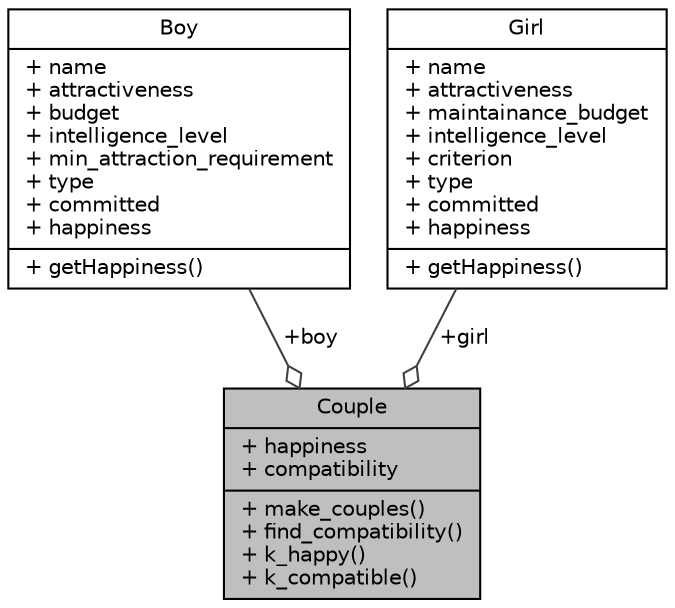digraph "Couple"
{
  edge [fontname="Helvetica",fontsize="10",labelfontname="Helvetica",labelfontsize="10"];
  node [fontname="Helvetica",fontsize="10",shape=record];
  Node1 [label="{Couple\n|+ happiness\l+ compatibility\l|+ make_couples()\l+ find_compatibility()\l+ k_happy()\l+ k_compatible()\l}",height=0.2,width=0.4,color="black", fillcolor="grey75", style="filled", fontcolor="black"];
  Node2 -> Node1 [color="grey25",fontsize="10",style="solid",label=" +boy" ,arrowhead="odiamond",fontname="Helvetica"];
  Node2 [label="{Boy\n|+ name\l+ attractiveness\l+ budget\l+ intelligence_level\l+ min_attraction_requirement\l+ type\l+ committed\l+ happiness\l|+ getHappiness()\l}",height=0.2,width=0.4,color="black", fillcolor="white", style="filled",URL="$class_boy.html"];
  Node3 -> Node1 [color="grey25",fontsize="10",style="solid",label=" +girl" ,arrowhead="odiamond",fontname="Helvetica"];
  Node3 [label="{Girl\n|+ name\l+ attractiveness\l+ maintainance_budget\l+ intelligence_level\l+ criterion\l+ type\l+ committed\l+ happiness\l|+ getHappiness()\l}",height=0.2,width=0.4,color="black", fillcolor="white", style="filled",URL="$class_girl.html"];
}
